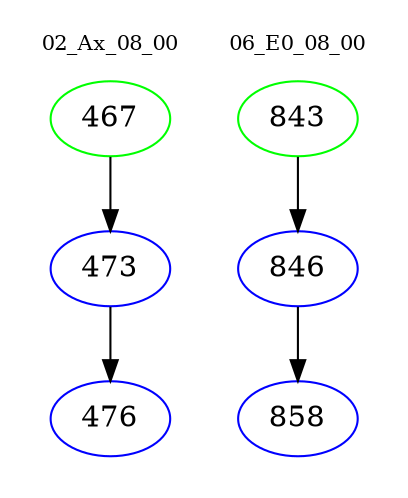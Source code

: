 digraph{
subgraph cluster_0 {
color = white
label = "02_Ax_08_00";
fontsize=10;
T0_467 [label="467", color="green"]
T0_467 -> T0_473 [color="black"]
T0_473 [label="473", color="blue"]
T0_473 -> T0_476 [color="black"]
T0_476 [label="476", color="blue"]
}
subgraph cluster_1 {
color = white
label = "06_E0_08_00";
fontsize=10;
T1_843 [label="843", color="green"]
T1_843 -> T1_846 [color="black"]
T1_846 [label="846", color="blue"]
T1_846 -> T1_858 [color="black"]
T1_858 [label="858", color="blue"]
}
}
